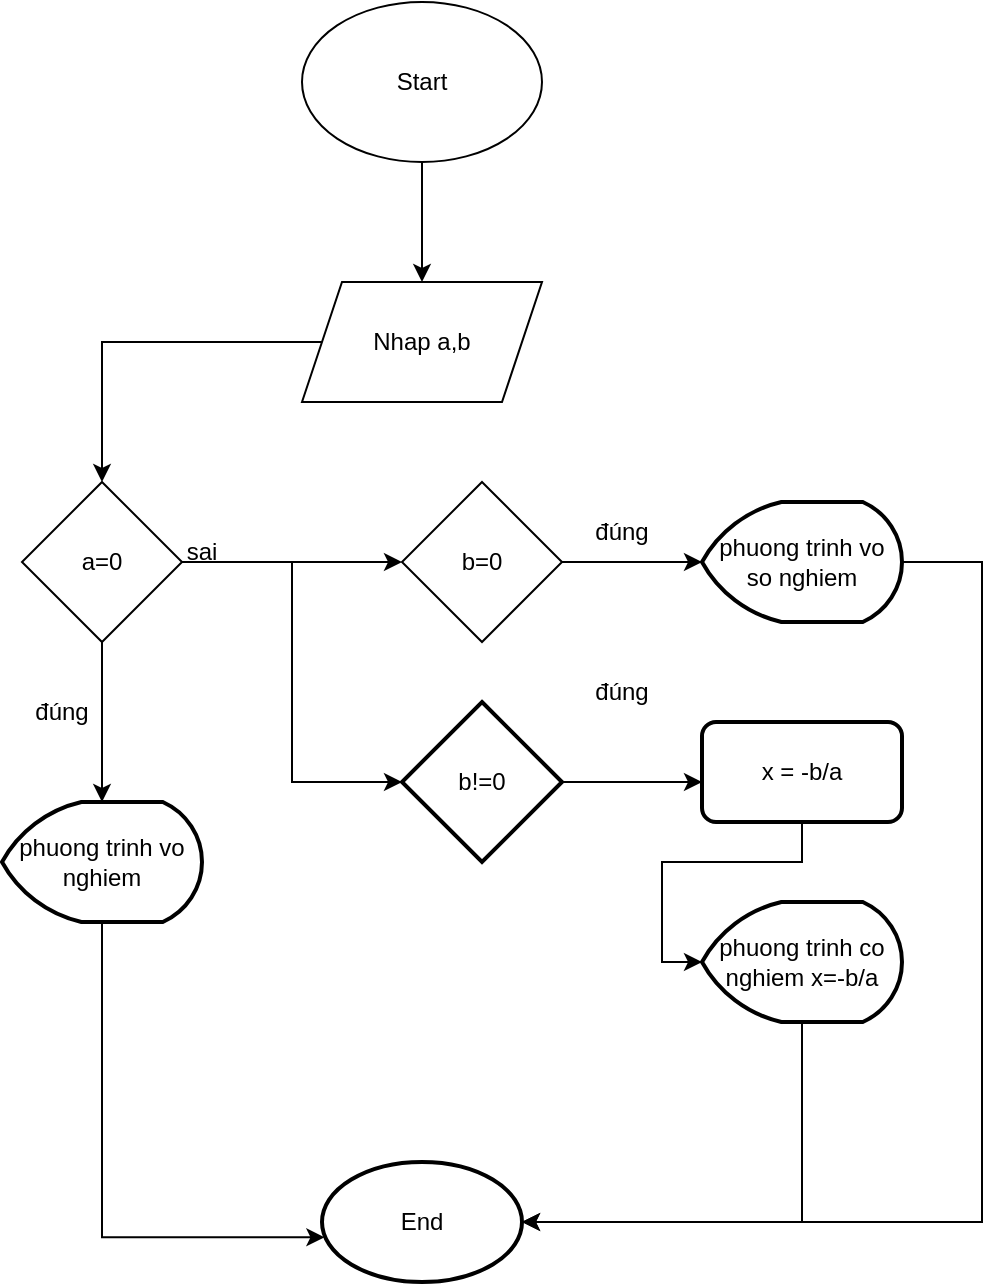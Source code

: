 <mxfile version="25.0.3">
  <diagram id="C5RBs43oDa-KdzZeNtuy" name="Page-1">
    <mxGraphModel dx="1050" dy="522" grid="1" gridSize="10" guides="1" tooltips="1" connect="1" arrows="1" fold="1" page="1" pageScale="1" pageWidth="827" pageHeight="1169" math="0" shadow="0">
      <root>
        <mxCell id="WIyWlLk6GJQsqaUBKTNV-0" />
        <mxCell id="WIyWlLk6GJQsqaUBKTNV-1" parent="WIyWlLk6GJQsqaUBKTNV-0" />
        <mxCell id="dTnHhIX48M8Qr0kzJmnp-2" style="edgeStyle=orthogonalEdgeStyle;rounded=0;orthogonalLoop=1;jettySize=auto;html=1;entryX=0.5;entryY=0;entryDx=0;entryDy=0;" edge="1" parent="WIyWlLk6GJQsqaUBKTNV-1" source="dTnHhIX48M8Qr0kzJmnp-0" target="dTnHhIX48M8Qr0kzJmnp-1">
          <mxGeometry relative="1" as="geometry" />
        </mxCell>
        <mxCell id="dTnHhIX48M8Qr0kzJmnp-0" value="Start" style="ellipse;whiteSpace=wrap;html=1;" vertex="1" parent="WIyWlLk6GJQsqaUBKTNV-1">
          <mxGeometry x="310" y="10" width="120" height="80" as="geometry" />
        </mxCell>
        <mxCell id="dTnHhIX48M8Qr0kzJmnp-5" style="edgeStyle=orthogonalEdgeStyle;rounded=0;orthogonalLoop=1;jettySize=auto;html=1;" edge="1" parent="WIyWlLk6GJQsqaUBKTNV-1" source="dTnHhIX48M8Qr0kzJmnp-1" target="dTnHhIX48M8Qr0kzJmnp-4">
          <mxGeometry relative="1" as="geometry" />
        </mxCell>
        <mxCell id="dTnHhIX48M8Qr0kzJmnp-1" value="Nhap a,b" style="shape=parallelogram;perimeter=parallelogramPerimeter;whiteSpace=wrap;html=1;fixedSize=1;" vertex="1" parent="WIyWlLk6GJQsqaUBKTNV-1">
          <mxGeometry x="310" y="150" width="120" height="60" as="geometry" />
        </mxCell>
        <mxCell id="dTnHhIX48M8Qr0kzJmnp-15" style="edgeStyle=orthogonalEdgeStyle;rounded=0;orthogonalLoop=1;jettySize=auto;html=1;" edge="1" parent="WIyWlLk6GJQsqaUBKTNV-1" source="dTnHhIX48M8Qr0kzJmnp-3" target="dTnHhIX48M8Qr0kzJmnp-13">
          <mxGeometry relative="1" as="geometry" />
        </mxCell>
        <mxCell id="dTnHhIX48M8Qr0kzJmnp-3" value="b=0" style="rhombus;whiteSpace=wrap;html=1;" vertex="1" parent="WIyWlLk6GJQsqaUBKTNV-1">
          <mxGeometry x="360" y="250" width="80" height="80" as="geometry" />
        </mxCell>
        <mxCell id="dTnHhIX48M8Qr0kzJmnp-8" style="edgeStyle=orthogonalEdgeStyle;rounded=0;orthogonalLoop=1;jettySize=auto;html=1;entryX=0;entryY=0.5;entryDx=0;entryDy=0;" edge="1" parent="WIyWlLk6GJQsqaUBKTNV-1" source="dTnHhIX48M8Qr0kzJmnp-4" target="dTnHhIX48M8Qr0kzJmnp-3">
          <mxGeometry relative="1" as="geometry" />
        </mxCell>
        <mxCell id="dTnHhIX48M8Qr0kzJmnp-4" value="a=0" style="rhombus;whiteSpace=wrap;html=1;" vertex="1" parent="WIyWlLk6GJQsqaUBKTNV-1">
          <mxGeometry x="170" y="250" width="80" height="80" as="geometry" />
        </mxCell>
        <mxCell id="dTnHhIX48M8Qr0kzJmnp-6" value="phuong trinh vo nghiem" style="strokeWidth=2;html=1;shape=mxgraph.flowchart.display;whiteSpace=wrap;" vertex="1" parent="WIyWlLk6GJQsqaUBKTNV-1">
          <mxGeometry x="160" y="410" width="100" height="60" as="geometry" />
        </mxCell>
        <mxCell id="dTnHhIX48M8Qr0kzJmnp-7" style="edgeStyle=orthogonalEdgeStyle;rounded=0;orthogonalLoop=1;jettySize=auto;html=1;entryX=0.5;entryY=0;entryDx=0;entryDy=0;entryPerimeter=0;" edge="1" parent="WIyWlLk6GJQsqaUBKTNV-1" source="dTnHhIX48M8Qr0kzJmnp-4" target="dTnHhIX48M8Qr0kzJmnp-6">
          <mxGeometry relative="1" as="geometry" />
        </mxCell>
        <mxCell id="dTnHhIX48M8Qr0kzJmnp-22" style="edgeStyle=orthogonalEdgeStyle;rounded=0;orthogonalLoop=1;jettySize=auto;html=1;" edge="1" parent="WIyWlLk6GJQsqaUBKTNV-1" source="dTnHhIX48M8Qr0kzJmnp-9" target="dTnHhIX48M8Qr0kzJmnp-20">
          <mxGeometry relative="1" as="geometry">
            <Array as="points">
              <mxPoint x="490" y="400" />
              <mxPoint x="490" y="400" />
            </Array>
          </mxGeometry>
        </mxCell>
        <mxCell id="dTnHhIX48M8Qr0kzJmnp-9" value="b!=0" style="strokeWidth=2;html=1;shape=mxgraph.flowchart.decision;whiteSpace=wrap;" vertex="1" parent="WIyWlLk6GJQsqaUBKTNV-1">
          <mxGeometry x="360" y="360" width="80" height="80" as="geometry" />
        </mxCell>
        <mxCell id="dTnHhIX48M8Qr0kzJmnp-10" style="edgeStyle=orthogonalEdgeStyle;rounded=0;orthogonalLoop=1;jettySize=auto;html=1;entryX=0;entryY=0.5;entryDx=0;entryDy=0;entryPerimeter=0;" edge="1" parent="WIyWlLk6GJQsqaUBKTNV-1" source="dTnHhIX48M8Qr0kzJmnp-4" target="dTnHhIX48M8Qr0kzJmnp-9">
          <mxGeometry relative="1" as="geometry" />
        </mxCell>
        <mxCell id="dTnHhIX48M8Qr0kzJmnp-11" value="đúng" style="text;html=1;align=center;verticalAlign=middle;whiteSpace=wrap;rounded=0;" vertex="1" parent="WIyWlLk6GJQsqaUBKTNV-1">
          <mxGeometry x="160" y="350" width="60" height="30" as="geometry" />
        </mxCell>
        <mxCell id="dTnHhIX48M8Qr0kzJmnp-12" value="sai" style="text;html=1;align=center;verticalAlign=middle;whiteSpace=wrap;rounded=0;" vertex="1" parent="WIyWlLk6GJQsqaUBKTNV-1">
          <mxGeometry x="230" y="270" width="60" height="30" as="geometry" />
        </mxCell>
        <mxCell id="dTnHhIX48M8Qr0kzJmnp-13" value="phuong trinh vo so nghiem" style="strokeWidth=2;html=1;shape=mxgraph.flowchart.display;whiteSpace=wrap;" vertex="1" parent="WIyWlLk6GJQsqaUBKTNV-1">
          <mxGeometry x="510" y="260" width="100" height="60" as="geometry" />
        </mxCell>
        <mxCell id="dTnHhIX48M8Qr0kzJmnp-14" value="phuong trinh co nghiem x=-b/a" style="strokeWidth=2;html=1;shape=mxgraph.flowchart.display;whiteSpace=wrap;" vertex="1" parent="WIyWlLk6GJQsqaUBKTNV-1">
          <mxGeometry x="510" y="460" width="100" height="60" as="geometry" />
        </mxCell>
        <mxCell id="dTnHhIX48M8Qr0kzJmnp-17" value="đúng" style="text;html=1;align=center;verticalAlign=middle;whiteSpace=wrap;rounded=0;" vertex="1" parent="WIyWlLk6GJQsqaUBKTNV-1">
          <mxGeometry x="440" y="260" width="60" height="30" as="geometry" />
        </mxCell>
        <mxCell id="dTnHhIX48M8Qr0kzJmnp-18" value="đúng" style="text;html=1;align=center;verticalAlign=middle;whiteSpace=wrap;rounded=0;" vertex="1" parent="WIyWlLk6GJQsqaUBKTNV-1">
          <mxGeometry x="440" y="340" width="60" height="30" as="geometry" />
        </mxCell>
        <mxCell id="dTnHhIX48M8Qr0kzJmnp-20" value="x = -b/a" style="rounded=1;whiteSpace=wrap;html=1;absoluteArcSize=1;arcSize=14;strokeWidth=2;" vertex="1" parent="WIyWlLk6GJQsqaUBKTNV-1">
          <mxGeometry x="510" y="370" width="100" height="50" as="geometry" />
        </mxCell>
        <mxCell id="dTnHhIX48M8Qr0kzJmnp-24" style="edgeStyle=orthogonalEdgeStyle;rounded=0;orthogonalLoop=1;jettySize=auto;html=1;entryX=0;entryY=0.5;entryDx=0;entryDy=0;entryPerimeter=0;" edge="1" parent="WIyWlLk6GJQsqaUBKTNV-1" source="dTnHhIX48M8Qr0kzJmnp-20" target="dTnHhIX48M8Qr0kzJmnp-14">
          <mxGeometry relative="1" as="geometry" />
        </mxCell>
        <mxCell id="dTnHhIX48M8Qr0kzJmnp-26" value="End" style="strokeWidth=2;html=1;shape=mxgraph.flowchart.start_1;whiteSpace=wrap;" vertex="1" parent="WIyWlLk6GJQsqaUBKTNV-1">
          <mxGeometry x="320" y="590" width="100" height="60" as="geometry" />
        </mxCell>
        <mxCell id="dTnHhIX48M8Qr0kzJmnp-27" style="edgeStyle=orthogonalEdgeStyle;rounded=0;orthogonalLoop=1;jettySize=auto;html=1;entryX=0.012;entryY=0.627;entryDx=0;entryDy=0;entryPerimeter=0;" edge="1" parent="WIyWlLk6GJQsqaUBKTNV-1" source="dTnHhIX48M8Qr0kzJmnp-6" target="dTnHhIX48M8Qr0kzJmnp-26">
          <mxGeometry relative="1" as="geometry">
            <Array as="points">
              <mxPoint x="210" y="628" />
            </Array>
          </mxGeometry>
        </mxCell>
        <mxCell id="dTnHhIX48M8Qr0kzJmnp-28" style="edgeStyle=orthogonalEdgeStyle;rounded=0;orthogonalLoop=1;jettySize=auto;html=1;entryX=1;entryY=0.5;entryDx=0;entryDy=0;entryPerimeter=0;" edge="1" parent="WIyWlLk6GJQsqaUBKTNV-1" source="dTnHhIX48M8Qr0kzJmnp-14" target="dTnHhIX48M8Qr0kzJmnp-26">
          <mxGeometry relative="1" as="geometry">
            <Array as="points">
              <mxPoint x="560" y="620" />
            </Array>
          </mxGeometry>
        </mxCell>
        <mxCell id="dTnHhIX48M8Qr0kzJmnp-29" style="edgeStyle=orthogonalEdgeStyle;rounded=0;orthogonalLoop=1;jettySize=auto;html=1;entryX=1;entryY=0.5;entryDx=0;entryDy=0;entryPerimeter=0;" edge="1" parent="WIyWlLk6GJQsqaUBKTNV-1" source="dTnHhIX48M8Qr0kzJmnp-13" target="dTnHhIX48M8Qr0kzJmnp-26">
          <mxGeometry relative="1" as="geometry">
            <Array as="points">
              <mxPoint x="650" y="290" />
              <mxPoint x="650" y="620" />
            </Array>
          </mxGeometry>
        </mxCell>
      </root>
    </mxGraphModel>
  </diagram>
</mxfile>
